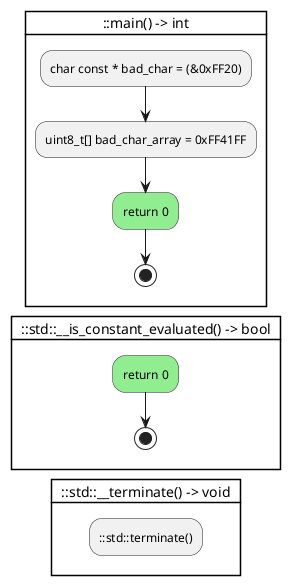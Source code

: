 @startuml

card "::main() -> int" {
    :char const * bad_char = (&0xFF20);
    :uint8_t[] bad_char_array = 0xFF41FF;
    #lightgreen:return 0;
    stop
    -[hidden]->
}

card "::std::__is_constant_evaluated() -> bool" {
    #lightgreen:return 0;
    stop
    -[hidden]->
}

card "::std::__terminate() -> void" {
    :::std::terminate();
    -[hidden]->
}


@enduml
